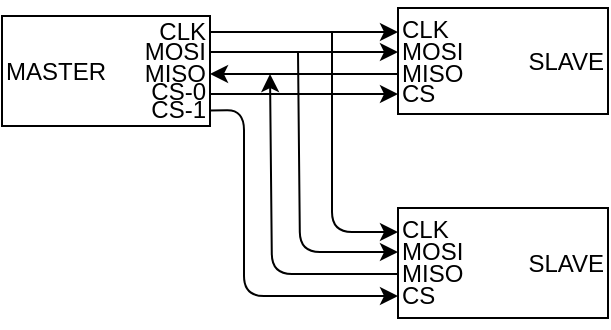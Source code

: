<mxfile>
    <diagram id="51ouflv0m8EwS0c2B2zZ" name="Page-1">
        <mxGraphModel dx="399" dy="269" grid="0" gridSize="10" guides="1" tooltips="1" connect="1" arrows="1" fold="1" page="1" pageScale="1" pageWidth="850" pageHeight="1100" math="0" shadow="0">
            <root>
                <mxCell id="0"/>
                <mxCell id="1" parent="0"/>
                <mxCell id="15" value="" style="group" vertex="1" connectable="0" parent="1">
                    <mxGeometry x="229" y="106" width="105" height="58" as="geometry"/>
                </mxCell>
                <mxCell id="9" value="SLAVE" style="rounded=0;whiteSpace=wrap;html=1;align=right;" vertex="1" parent="15">
                    <mxGeometry y="-2" width="105" height="53" as="geometry"/>
                </mxCell>
                <mxCell id="10" value="CLK" style="text;html=1;align=left;verticalAlign=middle;whiteSpace=wrap;rounded=0;" vertex="1" parent="15">
                    <mxGeometry y="5.193" width="60" height="8.568" as="geometry"/>
                </mxCell>
                <mxCell id="11" value="MOSI" style="text;html=1;align=left;verticalAlign=middle;whiteSpace=wrap;rounded=0;" vertex="1" parent="15">
                    <mxGeometry y="15.761" width="60" height="8.568" as="geometry"/>
                </mxCell>
                <mxCell id="12" value="MISO" style="text;html=1;align=left;verticalAlign=middle;whiteSpace=wrap;rounded=0;" vertex="1" parent="15">
                    <mxGeometry y="26.33" width="60" height="8.568" as="geometry"/>
                </mxCell>
                <mxCell id="13" value="CS" style="text;html=1;align=left;verticalAlign=middle;whiteSpace=wrap;rounded=0;" vertex="1" parent="15">
                    <mxGeometry y="36.239" width="60" height="8.568" as="geometry"/>
                </mxCell>
                <mxCell id="17" value="" style="group" vertex="1" connectable="0" parent="1">
                    <mxGeometry x="30" y="100" width="105" height="71" as="geometry"/>
                </mxCell>
                <mxCell id="3" value="MASTER" style="rounded=0;whiteSpace=wrap;html=1;align=left;" vertex="1" parent="17">
                    <mxGeometry x="1" y="8" width="104" height="55" as="geometry"/>
                </mxCell>
                <mxCell id="4" value="CLK" style="text;html=1;align=right;verticalAlign=middle;whiteSpace=wrap;rounded=0;" vertex="1" parent="17">
                    <mxGeometry x="45" y="10.489" width="60" height="10.489" as="geometry"/>
                </mxCell>
                <mxCell id="5" value="MOSI" style="text;html=1;align=right;verticalAlign=middle;whiteSpace=wrap;rounded=0;" vertex="1" parent="17">
                    <mxGeometry x="45" y="20.977" width="60" height="10.489" as="geometry"/>
                </mxCell>
                <mxCell id="6" value="MISO" style="text;html=1;align=right;verticalAlign=middle;whiteSpace=wrap;rounded=0;" vertex="1" parent="17">
                    <mxGeometry x="45" y="31.466" width="60" height="10.489" as="geometry"/>
                </mxCell>
                <mxCell id="7" value="CS-0" style="text;html=1;align=right;verticalAlign=middle;whiteSpace=wrap;rounded=0;" vertex="1" parent="17">
                    <mxGeometry x="45" y="41.148" width="60" height="10.489" as="geometry"/>
                </mxCell>
                <mxCell id="8" value="CS-1" style="text;html=1;align=right;verticalAlign=middle;whiteSpace=wrap;rounded=0;" vertex="1" parent="17">
                    <mxGeometry x="45" y="50.023" width="60" height="10.489" as="geometry"/>
                </mxCell>
                <mxCell id="26" value="" style="endArrow=classic;html=1;" edge="1" parent="1">
                    <mxGeometry width="50" height="50" relative="1" as="geometry">
                        <mxPoint x="135" y="116" as="sourcePoint"/>
                        <mxPoint x="229" y="116" as="targetPoint"/>
                    </mxGeometry>
                </mxCell>
                <mxCell id="27" value="" style="endArrow=classic;html=1;" edge="1" parent="1">
                    <mxGeometry width="50" height="50" relative="1" as="geometry">
                        <mxPoint x="135" y="126" as="sourcePoint"/>
                        <mxPoint x="229" y="126" as="targetPoint"/>
                    </mxGeometry>
                </mxCell>
                <mxCell id="28" value="" style="endArrow=classic;html=1;" edge="1" parent="1">
                    <mxGeometry width="50" height="50" relative="1" as="geometry">
                        <mxPoint x="229" y="137" as="sourcePoint"/>
                        <mxPoint x="135" y="137" as="targetPoint"/>
                    </mxGeometry>
                </mxCell>
                <mxCell id="29" value="" style="endArrow=classic;html=1;" edge="1" parent="1">
                    <mxGeometry width="50" height="50" relative="1" as="geometry">
                        <mxPoint x="135" y="147" as="sourcePoint"/>
                        <mxPoint x="229" y="147" as="targetPoint"/>
                    </mxGeometry>
                </mxCell>
                <mxCell id="30" value="" style="group" vertex="1" connectable="0" parent="1">
                    <mxGeometry x="229" y="206" width="105" height="58" as="geometry"/>
                </mxCell>
                <mxCell id="31" value="SLAVE" style="rounded=0;whiteSpace=wrap;html=1;align=right;" vertex="1" parent="30">
                    <mxGeometry y="-2" width="105" height="55" as="geometry"/>
                </mxCell>
                <mxCell id="32" value="CLK" style="text;html=1;align=left;verticalAlign=middle;whiteSpace=wrap;rounded=0;" vertex="1" parent="30">
                    <mxGeometry y="5.193" width="60" height="8.568" as="geometry"/>
                </mxCell>
                <mxCell id="33" value="MOSI" style="text;html=1;align=left;verticalAlign=middle;whiteSpace=wrap;rounded=0;" vertex="1" parent="30">
                    <mxGeometry y="15.761" width="60" height="8.568" as="geometry"/>
                </mxCell>
                <mxCell id="34" value="MISO" style="text;html=1;align=left;verticalAlign=middle;whiteSpace=wrap;rounded=0;" vertex="1" parent="30">
                    <mxGeometry y="26.33" width="60" height="8.568" as="geometry"/>
                </mxCell>
                <mxCell id="35" value="CS" style="text;html=1;align=left;verticalAlign=middle;whiteSpace=wrap;rounded=0;" vertex="1" parent="30">
                    <mxGeometry y="37.239" width="60" height="8.568" as="geometry"/>
                </mxCell>
                <mxCell id="37" value="" style="endArrow=classic;html=1;" edge="1" parent="1">
                    <mxGeometry width="50" height="50" relative="1" as="geometry">
                        <mxPoint x="196" y="116" as="sourcePoint"/>
                        <mxPoint x="229" y="216" as="targetPoint"/>
                        <Array as="points">
                            <mxPoint x="196" y="216"/>
                        </Array>
                    </mxGeometry>
                </mxCell>
                <mxCell id="38" value="" style="endArrow=classic;html=1;" edge="1" parent="1">
                    <mxGeometry width="50" height="50" relative="1" as="geometry">
                        <mxPoint x="179" y="126" as="sourcePoint"/>
                        <mxPoint x="229" y="226" as="targetPoint"/>
                        <Array as="points">
                            <mxPoint x="180" y="226"/>
                        </Array>
                    </mxGeometry>
                </mxCell>
                <mxCell id="39" value="" style="endArrow=classic;html=1;" edge="1" parent="1">
                    <mxGeometry width="50" height="50" relative="1" as="geometry">
                        <mxPoint x="229" y="237" as="sourcePoint"/>
                        <mxPoint x="165" y="137" as="targetPoint"/>
                        <Array as="points">
                            <mxPoint x="166" y="237"/>
                        </Array>
                    </mxGeometry>
                </mxCell>
                <mxCell id="40" value="" style="endArrow=classic;html=1;exitX=1;exitY=0.5;exitDx=0;exitDy=0;" edge="1" parent="1" source="8">
                    <mxGeometry width="50" height="50" relative="1" as="geometry">
                        <mxPoint x="135" y="248" as="sourcePoint"/>
                        <mxPoint x="229" y="248" as="targetPoint"/>
                        <Array as="points">
                            <mxPoint x="152" y="155"/>
                            <mxPoint x="152" y="248"/>
                        </Array>
                    </mxGeometry>
                </mxCell>
            </root>
        </mxGraphModel>
    </diagram>
</mxfile>